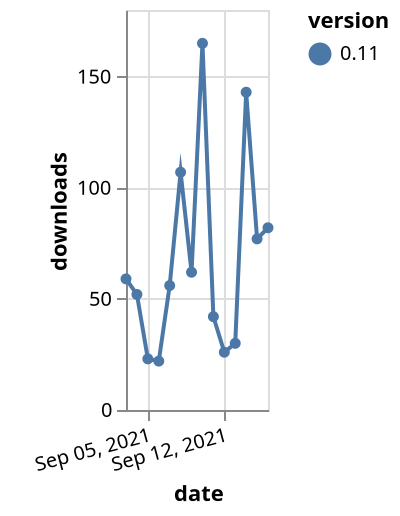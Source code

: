 {"$schema": "https://vega.github.io/schema/vega-lite/v5.json", "description": "A simple bar chart with embedded data.", "data": {"values": [{"date": "2021-09-03", "total": 73764, "delta": 59, "version": "0.11"}, {"date": "2021-09-04", "total": 73816, "delta": 52, "version": "0.11"}, {"date": "2021-09-05", "total": 73839, "delta": 23, "version": "0.11"}, {"date": "2021-09-06", "total": 73861, "delta": 22, "version": "0.11"}, {"date": "2021-09-07", "total": 73917, "delta": 56, "version": "0.11"}, {"date": "2021-09-08", "total": 74024, "delta": 107, "version": "0.11"}, {"date": "2021-09-09", "total": 74086, "delta": 62, "version": "0.11"}, {"date": "2021-09-10", "total": 74251, "delta": 165, "version": "0.11"}, {"date": "2021-09-11", "total": 74293, "delta": 42, "version": "0.11"}, {"date": "2021-09-12", "total": 74319, "delta": 26, "version": "0.11"}, {"date": "2021-09-13", "total": 74349, "delta": 30, "version": "0.11"}, {"date": "2021-09-14", "total": 74492, "delta": 143, "version": "0.11"}, {"date": "2021-09-15", "total": 74569, "delta": 77, "version": "0.11"}, {"date": "2021-09-16", "total": 74651, "delta": 82, "version": "0.11"}]}, "width": "container", "mark": {"type": "line", "point": {"filled": true}}, "encoding": {"x": {"field": "date", "type": "temporal", "timeUnit": "yearmonthdate", "title": "date", "axis": {"labelAngle": -15}}, "y": {"field": "delta", "type": "quantitative", "title": "downloads"}, "color": {"field": "version", "type": "nominal"}, "tooltip": {"field": "delta"}}}